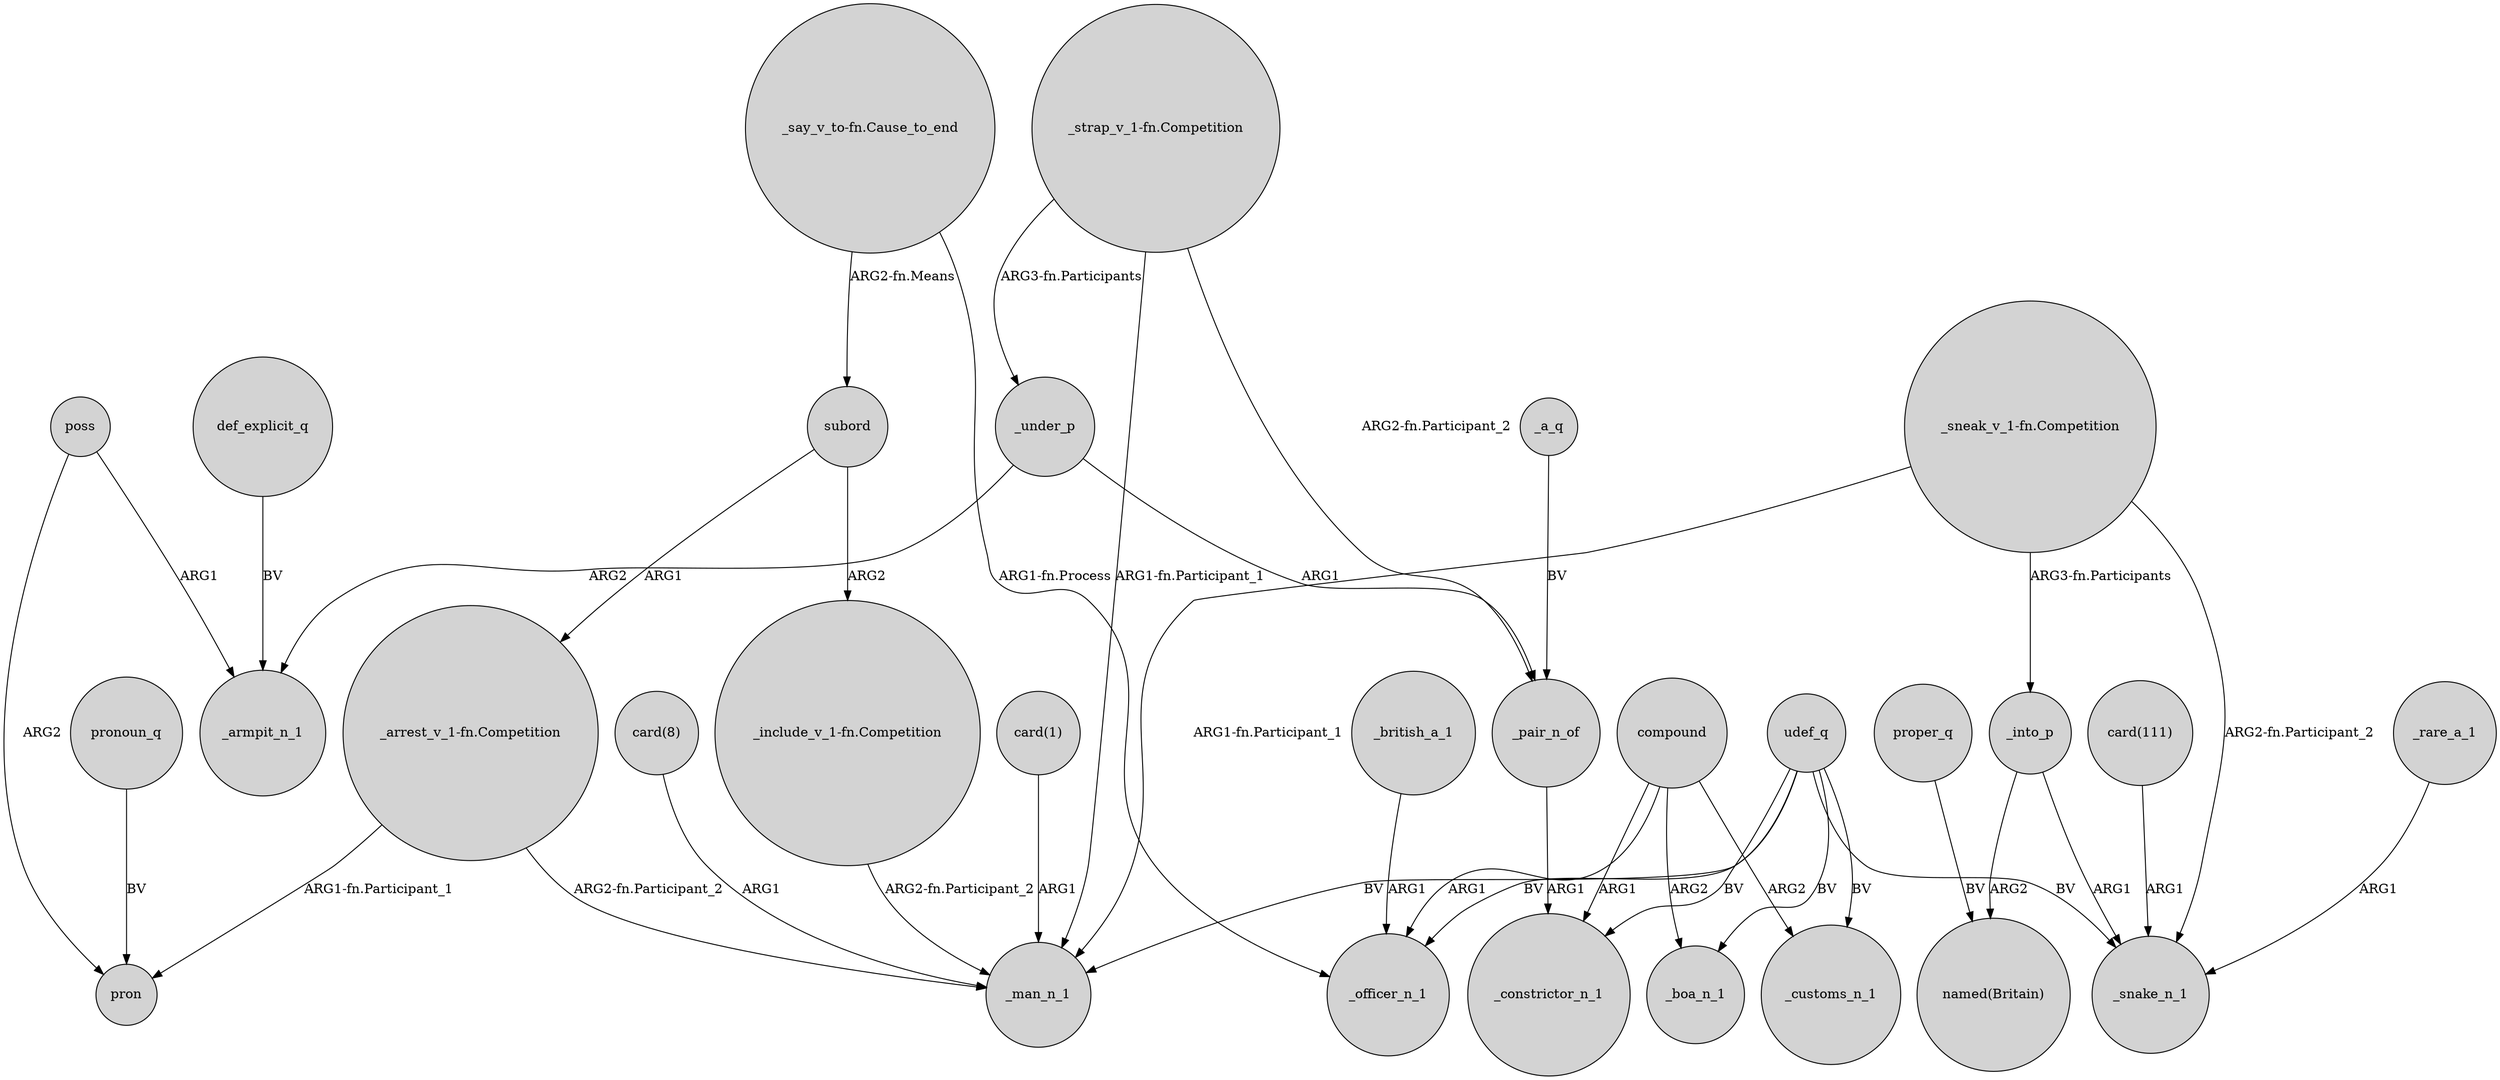 digraph {
	node [shape=circle style=filled]
	_under_p -> _armpit_n_1 [label=ARG2]
	udef_q -> _boa_n_1 [label=BV]
	"_say_v_to-fn.Cause_to_end" -> _officer_n_1 [label="ARG1-fn.Process"]
	udef_q -> _snake_n_1 [label=BV]
	"card(1)" -> _man_n_1 [label=ARG1]
	"_arrest_v_1-fn.Competition" -> pron [label="ARG1-fn.Participant_1"]
	"_arrest_v_1-fn.Competition" -> _man_n_1 [label="ARG2-fn.Participant_2"]
	poss -> _armpit_n_1 [label=ARG1]
	"_strap_v_1-fn.Competition" -> _under_p [label="ARG3-fn.Participants"]
	compound -> _customs_n_1 [label=ARG2]
	"_strap_v_1-fn.Competition" -> _pair_n_of [label="ARG2-fn.Participant_2"]
	udef_q -> _customs_n_1 [label=BV]
	subord -> "_arrest_v_1-fn.Competition" [label=ARG1]
	compound -> _constrictor_n_1 [label=ARG1]
	_rare_a_1 -> _snake_n_1 [label=ARG1]
	"_say_v_to-fn.Cause_to_end" -> subord [label="ARG2-fn.Means"]
	_into_p -> _snake_n_1 [label=ARG1]
	_under_p -> _pair_n_of [label=ARG1]
	_british_a_1 -> _officer_n_1 [label=ARG1]
	def_explicit_q -> _armpit_n_1 [label=BV]
	pronoun_q -> pron [label=BV]
	poss -> pron [label=ARG2]
	proper_q -> "named(Britain)" [label=BV]
	"_sneak_v_1-fn.Competition" -> _into_p [label="ARG3-fn.Participants"]
	subord -> "_include_v_1-fn.Competition" [label=ARG2]
	compound -> _officer_n_1 [label=ARG1]
	udef_q -> _officer_n_1 [label=BV]
	"_sneak_v_1-fn.Competition" -> _snake_n_1 [label="ARG2-fn.Participant_2"]
	udef_q -> _man_n_1 [label=BV]
	_a_q -> _pair_n_of [label=BV]
	compound -> _boa_n_1 [label=ARG2]
	"_sneak_v_1-fn.Competition" -> _man_n_1 [label="ARG1-fn.Participant_1"]
	"card(8)" -> _man_n_1 [label=ARG1]
	"_include_v_1-fn.Competition" -> _man_n_1 [label="ARG2-fn.Participant_2"]
	_into_p -> "named(Britain)" [label=ARG2]
	"card(111)" -> _snake_n_1 [label=ARG1]
	_pair_n_of -> _constrictor_n_1 [label=ARG1]
	udef_q -> _constrictor_n_1 [label=BV]
	"_strap_v_1-fn.Competition" -> _man_n_1 [label="ARG1-fn.Participant_1"]
}
